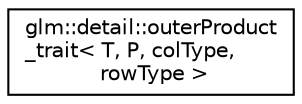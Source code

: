 digraph "Graphical Class Hierarchy"
{
  edge [fontname="Helvetica",fontsize="10",labelfontname="Helvetica",labelfontsize="10"];
  node [fontname="Helvetica",fontsize="10",shape=record];
  rankdir="LR";
  Node1 [label="glm::detail::outerProduct\l_trait\< T, P, colType,\l rowType \>",height=0.2,width=0.4,color="black", fillcolor="white", style="filled",URL="$structglm_1_1detail_1_1outer_product__trait.html"];
}
